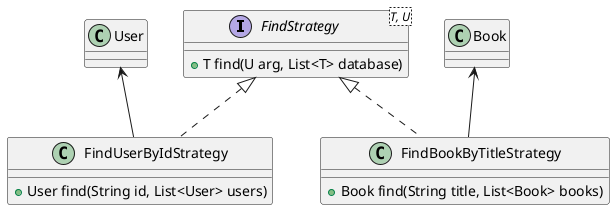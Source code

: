 @startuml
interface FindStrategy<T, U> {
    +T find(U arg, List<T> database)
}

class FindUserByIdStrategy {
    +User find(String id, List<User> users)
}

class FindBookByTitleStrategy {
    +Book find(String title, List<Book> books)
}

FindStrategy <|.. FindUserByIdStrategy
FindStrategy <|.. FindBookByTitleStrategy

User <-- FindUserByIdStrategy
Book <-- FindBookByTitleStrategy
@enduml